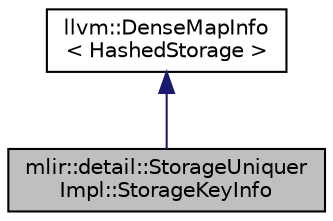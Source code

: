 digraph "mlir::detail::StorageUniquerImpl::StorageKeyInfo"
{
  bgcolor="transparent";
  edge [fontname="Helvetica",fontsize="10",labelfontname="Helvetica",labelfontsize="10"];
  node [fontname="Helvetica",fontsize="10",shape=record];
  Node2 [label="mlir::detail::StorageUniquer\lImpl::StorageKeyInfo",height=0.2,width=0.4,color="black", fillcolor="grey75", style="filled", fontcolor="black"];
  Node3 -> Node2 [dir="back",color="midnightblue",fontsize="10",style="solid",fontname="Helvetica"];
  Node3 [label="llvm::DenseMapInfo\l\< HashedStorage \>",height=0.2,width=0.4,color="black",URL="$structllvm_1_1DenseMapInfo.html"];
}
